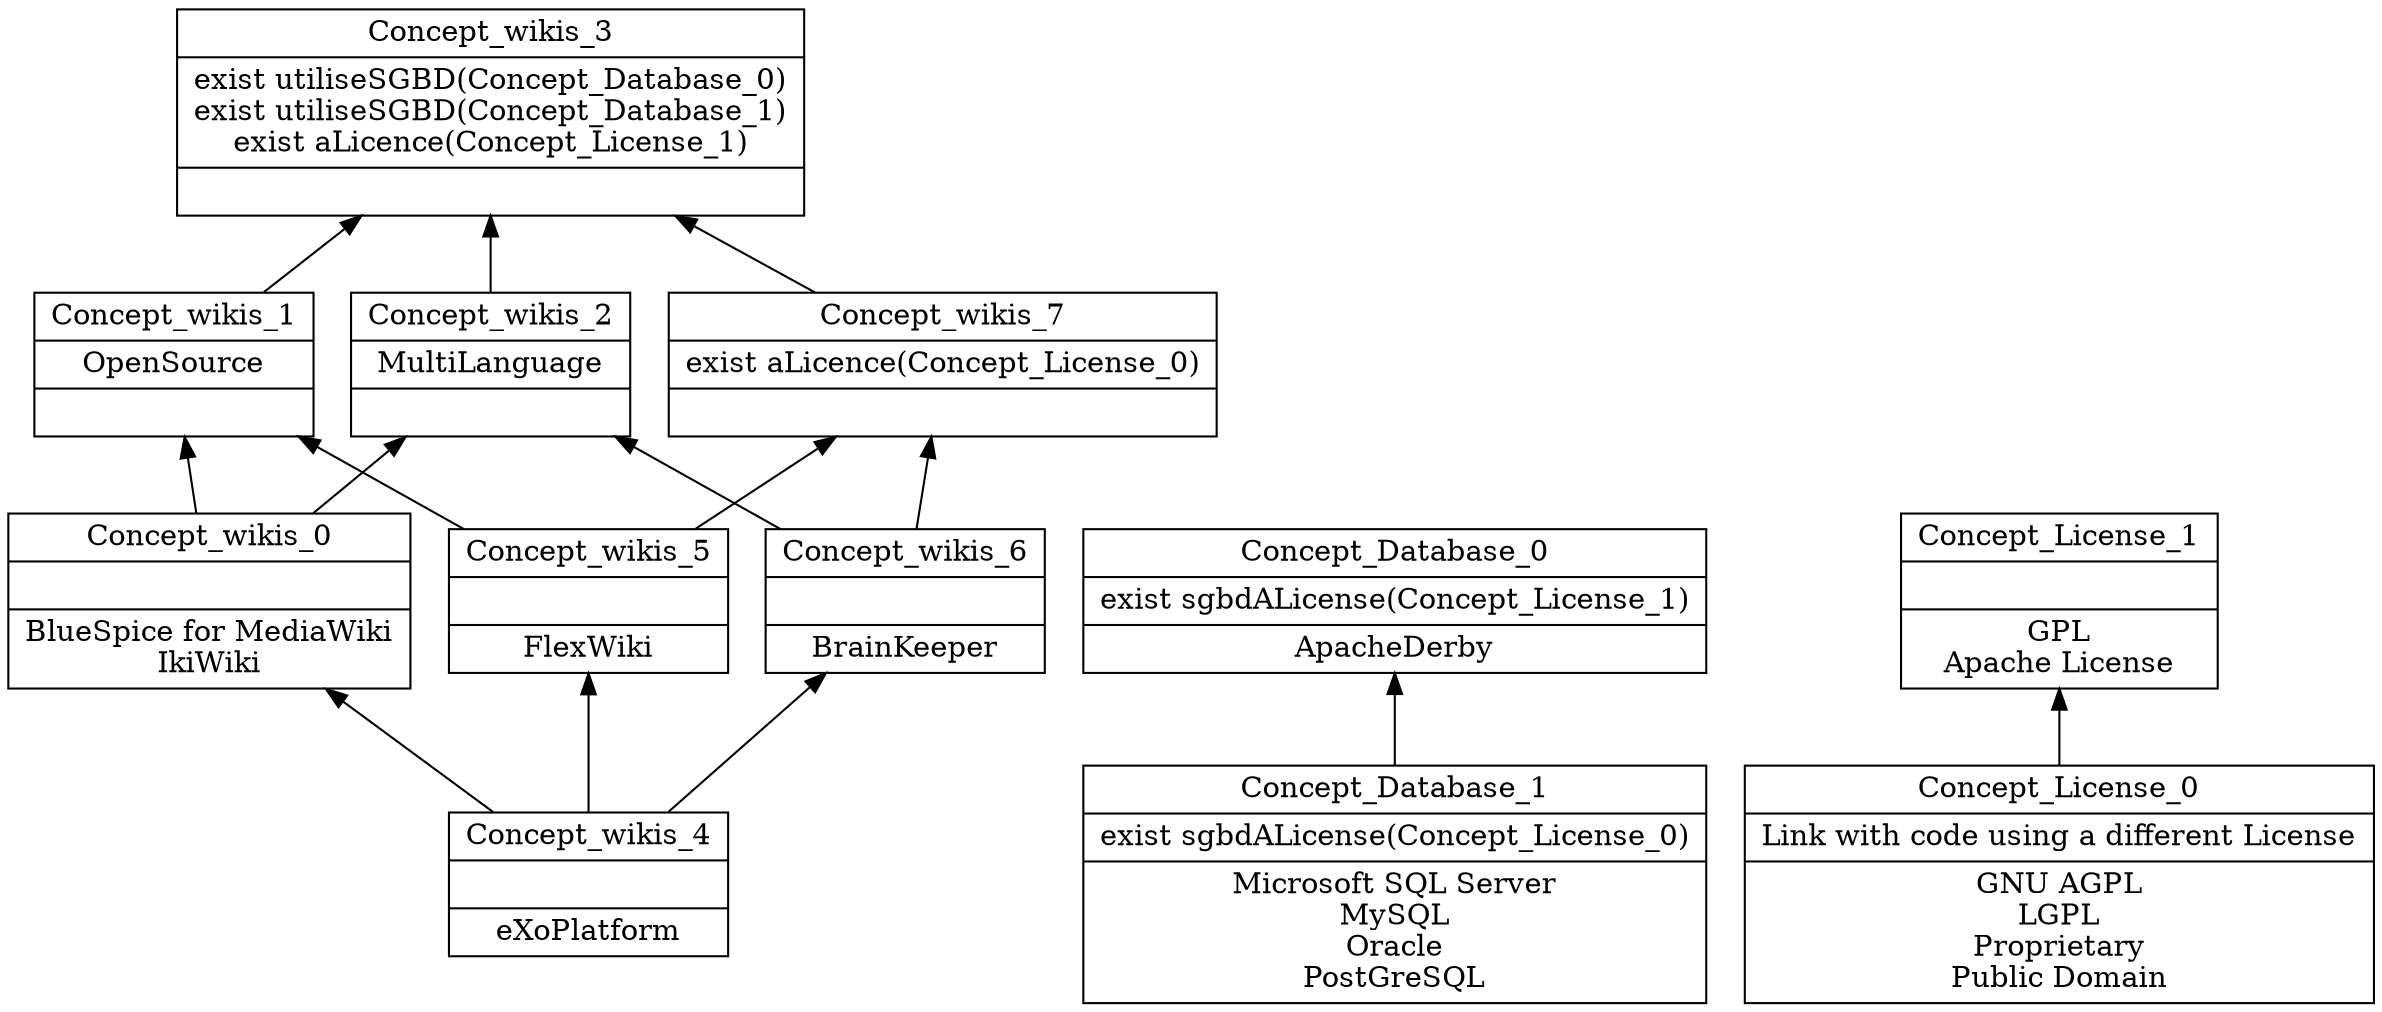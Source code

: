 digraph G { 
	rankdir=BT;
subgraph wikis { 
label="wikis";
1 [shape=record,label="{Concept_wikis_3|exist utiliseSGBD(Concept_Database_0)\nexist utiliseSGBD(Concept_Database_1)\nexist aLicence(Concept_License_1)\n|}"];
2 [shape=record,label="{Concept_wikis_1|OpenSource\n|}"];
3 [shape=record,label="{Concept_wikis_0||BlueSpice for MediaWiki\nIkiWiki\n}"];
4 [shape=record,label="{Concept_wikis_2|MultiLanguage\n|}"];
5 [shape=record,label="{Concept_wikis_4||eXoPlatform\n}"];
6 [shape=record,label="{Concept_wikis_5||FlexWiki\n}"];
7 [shape=record,label="{Concept_wikis_6||BrainKeeper\n}"];
8 [shape=record,label="{Concept_wikis_7|exist aLicence(Concept_License_0)\n|}"];
	2 -> 1
	8 -> 1
	4 -> 1
	3 -> 2
	6 -> 2
	5 -> 3
	3 -> 4
	7 -> 4
	5 -> 6
	5 -> 7
	7 -> 8
	6 -> 8
}
subgraph Database { 
label="Database";
9 [shape=record,label="{Concept_Database_0|exist sgbdALicense(Concept_License_1)\n|ApacheDerby\n}"];
10 [shape=record,label="{Concept_Database_1|exist sgbdALicense(Concept_License_0)\n|Microsoft SQL Server\nMySQL\nOracle\nPostGreSQL\n}"];
	10 -> 9
}
subgraph License { 
label="License";
11 [shape=record,label="{Concept_License_1||GPL\nApache License\n}"];
12 [shape=record,label="{Concept_License_0|Link with code using a different License\n|GNU AGPL\nLGPL\nProprietary\nPublic Domain\n}"];
	12 -> 11
}
}